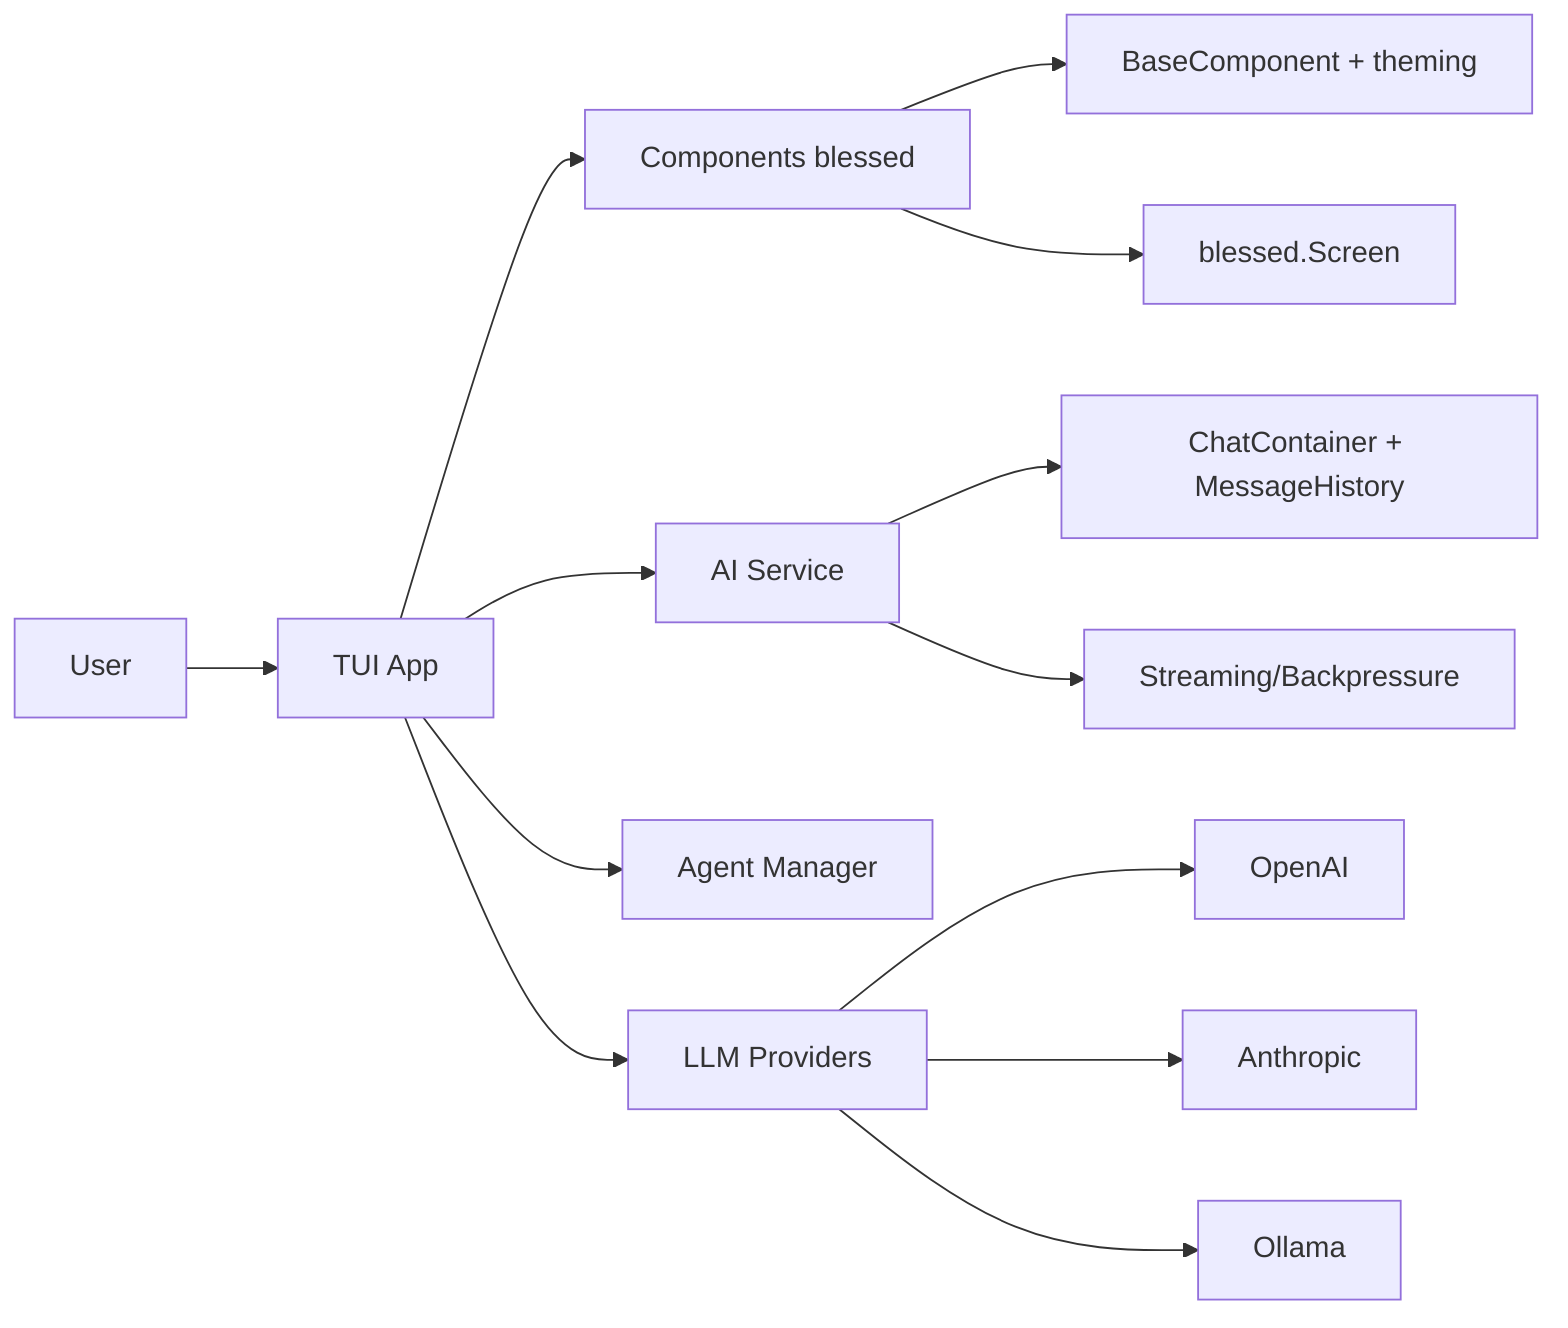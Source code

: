 %% High-level architecture for reference
graph LR
  User --> CLI[TUI App]
  CLI --> UI[Components blessed]
  CLI --> AI[AI Service]
  CLI --> Agents[Agent Manager]
  CLI --> Providers[LLM Providers]
  UI --> Base[BaseComponent + theming]
  AI --> Chat[ChatContainer + MessageHistory]
  AI --> Stream[Streaming/Backpressure]
  Providers --> OpenAI
  Providers --> Anthropic
  Providers --> Ollama
  UI --> Screen[blessed.Screen]